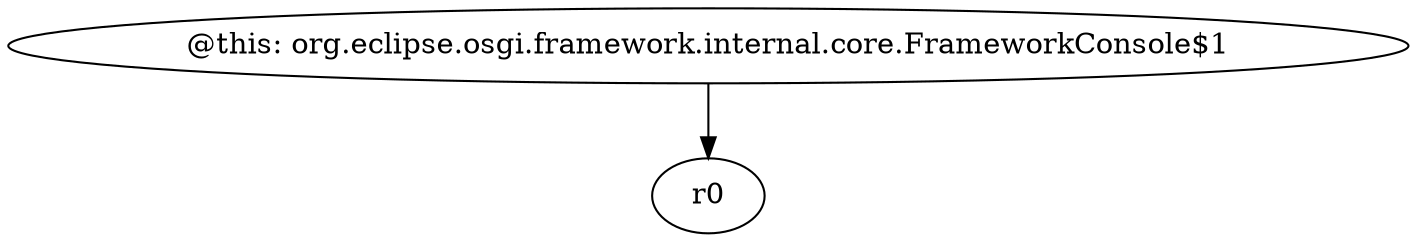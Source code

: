 digraph g {
0[label="@this: org.eclipse.osgi.framework.internal.core.FrameworkConsole$1"]
1[label="r0"]
0->1[label=""]
}